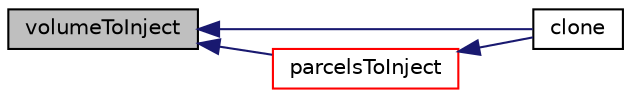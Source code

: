 digraph "volumeToInject"
{
  bgcolor="transparent";
  edge [fontname="Helvetica",fontsize="10",labelfontname="Helvetica",labelfontsize="10"];
  node [fontname="Helvetica",fontsize="10",shape=record];
  rankdir="LR";
  Node1 [label="volumeToInject",height=0.2,width=0.4,color="black", fillcolor="grey75", style="filled", fontcolor="black"];
  Node1 -> Node2 [dir="back",color="midnightblue",fontsize="10",style="solid",fontname="Helvetica"];
  Node2 [label="clone",height=0.2,width=0.4,color="black",URL="$a00340.html#aa15e3614de7578406b86066b7b669554",tooltip="Construct and return a clone. "];
  Node1 -> Node3 [dir="back",color="midnightblue",fontsize="10",style="solid",fontname="Helvetica"];
  Node3 [label="parcelsToInject",height=0.2,width=0.4,color="red",URL="$a00340.html#a4c4730db6620caeb697dfb15e7ed265a",tooltip="Number of parcels to introduce relative to SOI. "];
  Node3 -> Node2 [dir="back",color="midnightblue",fontsize="10",style="solid",fontname="Helvetica"];
}
